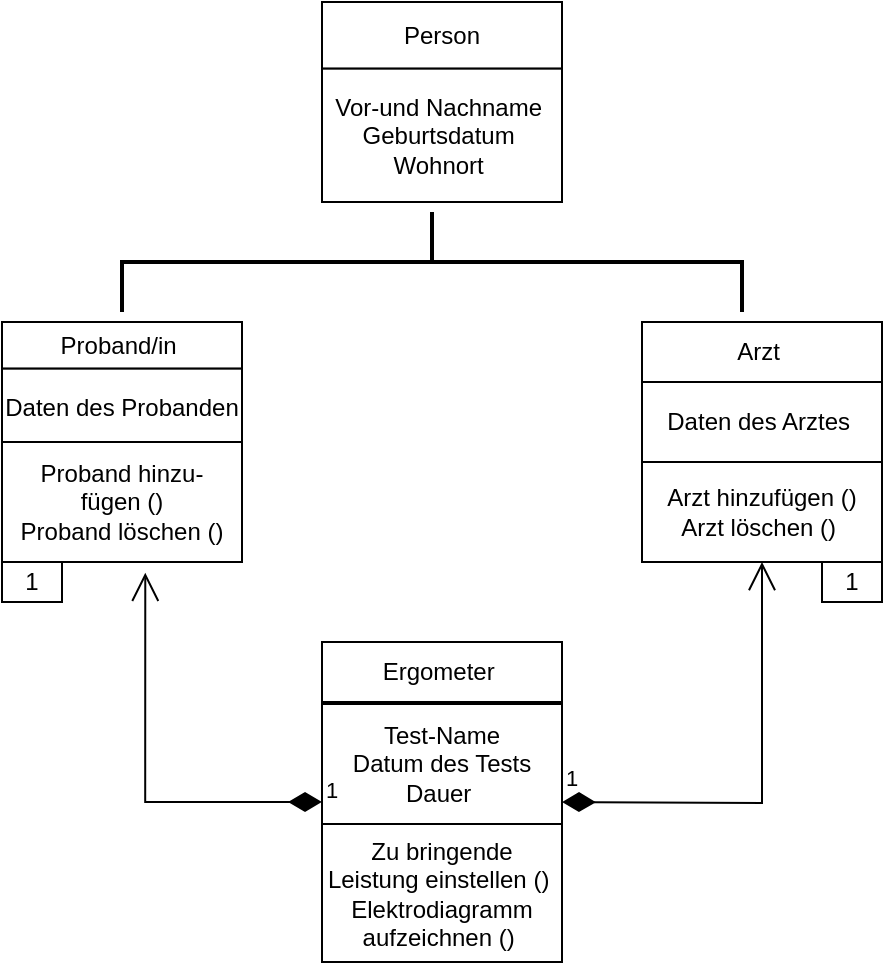 <mxfile version="17.4.0" type="device"><diagram id="v1ZKnhnMnswc5ttBKO8V" name="Page-1"><mxGraphModel dx="1038" dy="579" grid="1" gridSize="10" guides="1" tooltips="1" connect="1" arrows="1" fold="1" page="1" pageScale="1" pageWidth="827" pageHeight="1169" math="0" shadow="0"><root><mxCell id="0"/><mxCell id="1" parent="0"/><mxCell id="08cO_Rsv7i2_lHA3DudM-32" value="" style="group" vertex="1" connectable="0" parent="1"><mxGeometry x="320" y="80" width="120" height="100" as="geometry"/></mxCell><mxCell id="08cO_Rsv7i2_lHA3DudM-30" value="Person" style="rounded=0;whiteSpace=wrap;html=1;" vertex="1" parent="08cO_Rsv7i2_lHA3DudM-32"><mxGeometry width="120" height="33.333" as="geometry"/></mxCell><mxCell id="08cO_Rsv7i2_lHA3DudM-31" value="Vor-und Nachname&amp;nbsp;&lt;br&gt;Geburtsdatum&amp;nbsp;&lt;br&gt;Wohnort&amp;nbsp;&lt;br&gt;" style="rounded=0;whiteSpace=wrap;html=1;" vertex="1" parent="08cO_Rsv7i2_lHA3DudM-32"><mxGeometry y="33.333" width="120" height="66.667" as="geometry"/></mxCell><mxCell id="08cO_Rsv7i2_lHA3DudM-35" value="" style="group" vertex="1" connectable="0" parent="1"><mxGeometry x="160" y="240" width="120" height="70" as="geometry"/></mxCell><mxCell id="08cO_Rsv7i2_lHA3DudM-33" value="Proband/in&amp;nbsp;" style="rounded=0;whiteSpace=wrap;html=1;" vertex="1" parent="08cO_Rsv7i2_lHA3DudM-35"><mxGeometry width="120" height="23.333" as="geometry"/></mxCell><mxCell id="08cO_Rsv7i2_lHA3DudM-34" value="Daten des Probanden&lt;br&gt;" style="rounded=0;whiteSpace=wrap;html=1;" vertex="1" parent="08cO_Rsv7i2_lHA3DudM-35"><mxGeometry y="23.333" width="120" height="38.889" as="geometry"/></mxCell><mxCell id="08cO_Rsv7i2_lHA3DudM-36" value="Arzt&amp;nbsp;" style="rounded=0;whiteSpace=wrap;html=1;" vertex="1" parent="1"><mxGeometry x="480" y="240" width="120" height="30" as="geometry"/></mxCell><mxCell id="08cO_Rsv7i2_lHA3DudM-37" value="Daten des Arztes&amp;nbsp;" style="rounded=0;whiteSpace=wrap;html=1;" vertex="1" parent="1"><mxGeometry x="480" y="270" width="120" height="40" as="geometry"/></mxCell><mxCell id="08cO_Rsv7i2_lHA3DudM-38" value="Ergometer&amp;nbsp;" style="rounded=0;whiteSpace=wrap;html=1;" vertex="1" parent="1"><mxGeometry x="320" y="400" width="120" height="30" as="geometry"/></mxCell><mxCell id="08cO_Rsv7i2_lHA3DudM-41" value="Proband hinzu-&lt;br&gt;fügen ()&lt;br&gt;Proband löschen ()" style="rounded=0;whiteSpace=wrap;html=1;" vertex="1" parent="1"><mxGeometry x="160" y="300" width="120" height="60" as="geometry"/></mxCell><mxCell id="08cO_Rsv7i2_lHA3DudM-42" value="Test-Name&lt;br&gt;Datum des Tests&lt;br&gt;Dauer&amp;nbsp;" style="rounded=0;whiteSpace=wrap;html=1;" vertex="1" parent="1"><mxGeometry x="320" y="431" width="120" height="60" as="geometry"/></mxCell><mxCell id="08cO_Rsv7i2_lHA3DudM-43" value="Zu bringende Leistung einstellen ()&amp;nbsp;&lt;br&gt;Elektrodiagramm aufzeichnen ()&amp;nbsp;" style="rounded=0;whiteSpace=wrap;html=1;" vertex="1" parent="1"><mxGeometry x="320" y="491" width="120" height="69" as="geometry"/></mxCell><mxCell id="08cO_Rsv7i2_lHA3DudM-45" value="Arzt hinzufügen ()&lt;br&gt;Arzt löschen ()&amp;nbsp;" style="rounded=0;whiteSpace=wrap;html=1;" vertex="1" parent="1"><mxGeometry x="480" y="310" width="120" height="50" as="geometry"/></mxCell><mxCell id="08cO_Rsv7i2_lHA3DudM-46" value="" style="strokeWidth=2;html=1;shape=mxgraph.flowchart.annotation_2;align=left;labelPosition=right;pointerEvents=1;rotation=90;" vertex="1" parent="1"><mxGeometry x="350" y="55" width="50" height="310" as="geometry"/></mxCell><mxCell id="08cO_Rsv7i2_lHA3DudM-47" value="1" style="rounded=0;whiteSpace=wrap;html=1;" vertex="1" parent="1"><mxGeometry x="160" y="360" width="30" height="20" as="geometry"/></mxCell><mxCell id="08cO_Rsv7i2_lHA3DudM-48" value="1" style="rounded=0;whiteSpace=wrap;html=1;" vertex="1" parent="1"><mxGeometry x="570" y="360" width="30" height="20" as="geometry"/></mxCell><mxCell id="08cO_Rsv7i2_lHA3DudM-50" value="1" style="endArrow=open;html=1;endSize=12;startArrow=diamondThin;startSize=14;startFill=1;edgeStyle=orthogonalEdgeStyle;align=left;verticalAlign=bottom;rounded=0;entryX=0.597;entryY=1.09;entryDx=0;entryDy=0;entryPerimeter=0;" edge="1" parent="1" target="08cO_Rsv7i2_lHA3DudM-41"><mxGeometry x="-1" y="3" relative="1" as="geometry"><mxPoint x="320" y="480" as="sourcePoint"/><mxPoint x="230" y="370" as="targetPoint"/><Array as="points"><mxPoint x="232" y="480"/></Array></mxGeometry></mxCell><mxCell id="08cO_Rsv7i2_lHA3DudM-51" value="1" style="endArrow=open;html=1;endSize=12;startArrow=diamondThin;startSize=14;startFill=1;edgeStyle=orthogonalEdgeStyle;align=left;verticalAlign=bottom;rounded=0;entryX=0.5;entryY=1;entryDx=0;entryDy=0;" edge="1" parent="1" target="08cO_Rsv7i2_lHA3DudM-45"><mxGeometry x="-1" y="3" relative="1" as="geometry"><mxPoint x="440" y="480" as="sourcePoint"/><mxPoint x="600" y="480" as="targetPoint"/></mxGeometry></mxCell></root></mxGraphModel></diagram></mxfile>